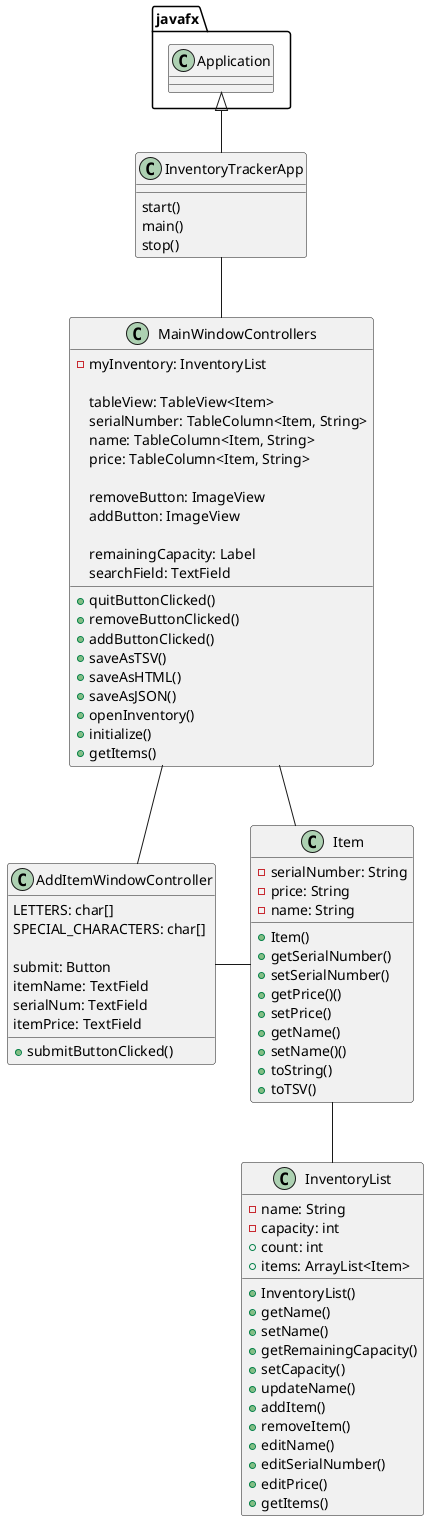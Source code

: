 @startuml
'https://plantuml.com/sequence-diagram

class InventoryTrackerApp {
    start()
    main()
    stop()
}

class MainWindowControllers {
    - myInventory: InventoryList

    tableView: TableView<Item>
    serialNumber: TableColumn<Item, String>
    name: TableColumn<Item, String>
    price: TableColumn<Item, String>

    removeButton: ImageView
    addButton: ImageView

    remainingCapacity: Label
    searchField: TextField

    + quitButtonClicked()
    + removeButtonClicked()
    + addButtonClicked()
    + saveAsTSV()
    + saveAsHTML()
    + saveAsJSON()
    + openInventory()
    + initialize()
    + getItems()
}

class AddItemWindowController {
    LETTERS: char[]
    SPECIAL_CHARACTERS: char[]

    submit: Button
    itemName: TextField
    serialNum: TextField
    itemPrice: TextField

    + submitButtonClicked()
}

class Item {
        - serialNumber: String
        - price: String
        - name: String

        + Item()
        + getSerialNumber()
        + setSerialNumber()
        + getPrice()()
        + setPrice()
        + getName()
        + setName()()
        + toString()
        + toTSV()
}

class InventoryList {
    - name: String
    - capacity: int
    + count: int
    + items: ArrayList<Item>

    + InventoryList()
    + getName()
    + setName()
    + getRemainingCapacity()
    + setCapacity()
    + updateName()
    + addItem()
    + removeItem()
    + editName()
    + editSerialNumber()
    + editPrice()
    + getItems()
}


javafx.Application <|-- InventoryTrackerApp
InventoryTrackerApp -- MainWindowControllers
MainWindowControllers -- AddItemWindowController
MainWindowControllers - Item
AddItemWindowController - Item
Item -- InventoryList

@enduml
